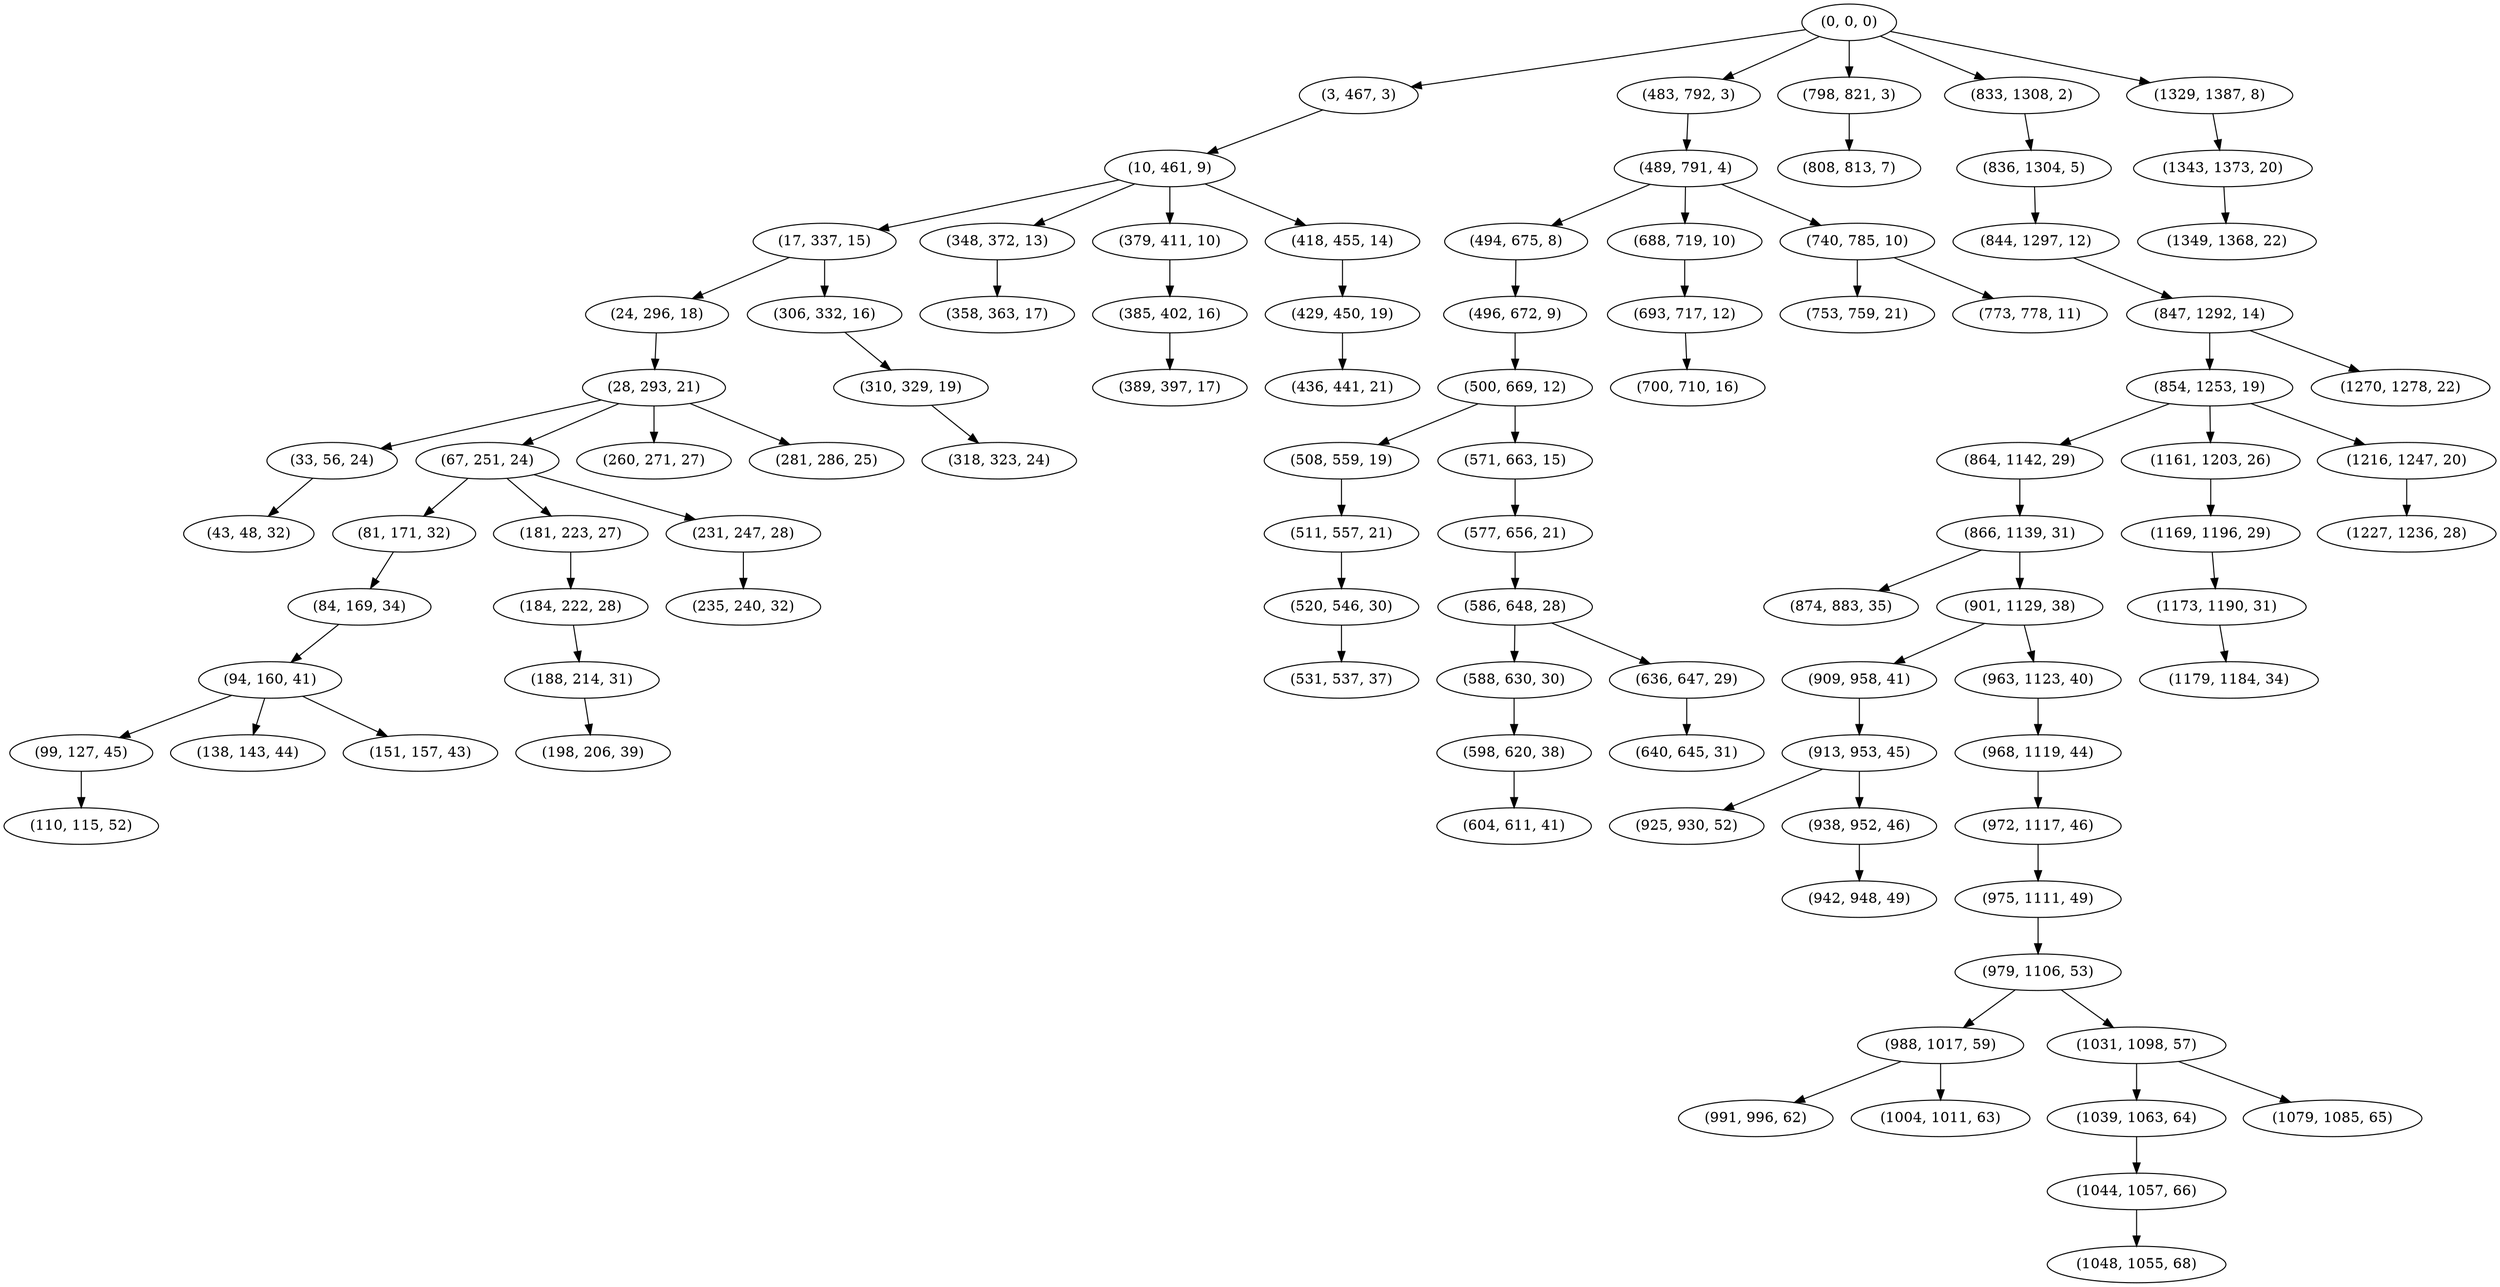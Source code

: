 digraph tree {
    "(0, 0, 0)";
    "(3, 467, 3)";
    "(10, 461, 9)";
    "(17, 337, 15)";
    "(24, 296, 18)";
    "(28, 293, 21)";
    "(33, 56, 24)";
    "(43, 48, 32)";
    "(67, 251, 24)";
    "(81, 171, 32)";
    "(84, 169, 34)";
    "(94, 160, 41)";
    "(99, 127, 45)";
    "(110, 115, 52)";
    "(138, 143, 44)";
    "(151, 157, 43)";
    "(181, 223, 27)";
    "(184, 222, 28)";
    "(188, 214, 31)";
    "(198, 206, 39)";
    "(231, 247, 28)";
    "(235, 240, 32)";
    "(260, 271, 27)";
    "(281, 286, 25)";
    "(306, 332, 16)";
    "(310, 329, 19)";
    "(318, 323, 24)";
    "(348, 372, 13)";
    "(358, 363, 17)";
    "(379, 411, 10)";
    "(385, 402, 16)";
    "(389, 397, 17)";
    "(418, 455, 14)";
    "(429, 450, 19)";
    "(436, 441, 21)";
    "(483, 792, 3)";
    "(489, 791, 4)";
    "(494, 675, 8)";
    "(496, 672, 9)";
    "(500, 669, 12)";
    "(508, 559, 19)";
    "(511, 557, 21)";
    "(520, 546, 30)";
    "(531, 537, 37)";
    "(571, 663, 15)";
    "(577, 656, 21)";
    "(586, 648, 28)";
    "(588, 630, 30)";
    "(598, 620, 38)";
    "(604, 611, 41)";
    "(636, 647, 29)";
    "(640, 645, 31)";
    "(688, 719, 10)";
    "(693, 717, 12)";
    "(700, 710, 16)";
    "(740, 785, 10)";
    "(753, 759, 21)";
    "(773, 778, 11)";
    "(798, 821, 3)";
    "(808, 813, 7)";
    "(833, 1308, 2)";
    "(836, 1304, 5)";
    "(844, 1297, 12)";
    "(847, 1292, 14)";
    "(854, 1253, 19)";
    "(864, 1142, 29)";
    "(866, 1139, 31)";
    "(874, 883, 35)";
    "(901, 1129, 38)";
    "(909, 958, 41)";
    "(913, 953, 45)";
    "(925, 930, 52)";
    "(938, 952, 46)";
    "(942, 948, 49)";
    "(963, 1123, 40)";
    "(968, 1119, 44)";
    "(972, 1117, 46)";
    "(975, 1111, 49)";
    "(979, 1106, 53)";
    "(988, 1017, 59)";
    "(991, 996, 62)";
    "(1004, 1011, 63)";
    "(1031, 1098, 57)";
    "(1039, 1063, 64)";
    "(1044, 1057, 66)";
    "(1048, 1055, 68)";
    "(1079, 1085, 65)";
    "(1161, 1203, 26)";
    "(1169, 1196, 29)";
    "(1173, 1190, 31)";
    "(1179, 1184, 34)";
    "(1216, 1247, 20)";
    "(1227, 1236, 28)";
    "(1270, 1278, 22)";
    "(1329, 1387, 8)";
    "(1343, 1373, 20)";
    "(1349, 1368, 22)";
    "(0, 0, 0)" -> "(3, 467, 3)";
    "(0, 0, 0)" -> "(483, 792, 3)";
    "(0, 0, 0)" -> "(798, 821, 3)";
    "(0, 0, 0)" -> "(833, 1308, 2)";
    "(0, 0, 0)" -> "(1329, 1387, 8)";
    "(3, 467, 3)" -> "(10, 461, 9)";
    "(10, 461, 9)" -> "(17, 337, 15)";
    "(10, 461, 9)" -> "(348, 372, 13)";
    "(10, 461, 9)" -> "(379, 411, 10)";
    "(10, 461, 9)" -> "(418, 455, 14)";
    "(17, 337, 15)" -> "(24, 296, 18)";
    "(17, 337, 15)" -> "(306, 332, 16)";
    "(24, 296, 18)" -> "(28, 293, 21)";
    "(28, 293, 21)" -> "(33, 56, 24)";
    "(28, 293, 21)" -> "(67, 251, 24)";
    "(28, 293, 21)" -> "(260, 271, 27)";
    "(28, 293, 21)" -> "(281, 286, 25)";
    "(33, 56, 24)" -> "(43, 48, 32)";
    "(67, 251, 24)" -> "(81, 171, 32)";
    "(67, 251, 24)" -> "(181, 223, 27)";
    "(67, 251, 24)" -> "(231, 247, 28)";
    "(81, 171, 32)" -> "(84, 169, 34)";
    "(84, 169, 34)" -> "(94, 160, 41)";
    "(94, 160, 41)" -> "(99, 127, 45)";
    "(94, 160, 41)" -> "(138, 143, 44)";
    "(94, 160, 41)" -> "(151, 157, 43)";
    "(99, 127, 45)" -> "(110, 115, 52)";
    "(181, 223, 27)" -> "(184, 222, 28)";
    "(184, 222, 28)" -> "(188, 214, 31)";
    "(188, 214, 31)" -> "(198, 206, 39)";
    "(231, 247, 28)" -> "(235, 240, 32)";
    "(306, 332, 16)" -> "(310, 329, 19)";
    "(310, 329, 19)" -> "(318, 323, 24)";
    "(348, 372, 13)" -> "(358, 363, 17)";
    "(379, 411, 10)" -> "(385, 402, 16)";
    "(385, 402, 16)" -> "(389, 397, 17)";
    "(418, 455, 14)" -> "(429, 450, 19)";
    "(429, 450, 19)" -> "(436, 441, 21)";
    "(483, 792, 3)" -> "(489, 791, 4)";
    "(489, 791, 4)" -> "(494, 675, 8)";
    "(489, 791, 4)" -> "(688, 719, 10)";
    "(489, 791, 4)" -> "(740, 785, 10)";
    "(494, 675, 8)" -> "(496, 672, 9)";
    "(496, 672, 9)" -> "(500, 669, 12)";
    "(500, 669, 12)" -> "(508, 559, 19)";
    "(500, 669, 12)" -> "(571, 663, 15)";
    "(508, 559, 19)" -> "(511, 557, 21)";
    "(511, 557, 21)" -> "(520, 546, 30)";
    "(520, 546, 30)" -> "(531, 537, 37)";
    "(571, 663, 15)" -> "(577, 656, 21)";
    "(577, 656, 21)" -> "(586, 648, 28)";
    "(586, 648, 28)" -> "(588, 630, 30)";
    "(586, 648, 28)" -> "(636, 647, 29)";
    "(588, 630, 30)" -> "(598, 620, 38)";
    "(598, 620, 38)" -> "(604, 611, 41)";
    "(636, 647, 29)" -> "(640, 645, 31)";
    "(688, 719, 10)" -> "(693, 717, 12)";
    "(693, 717, 12)" -> "(700, 710, 16)";
    "(740, 785, 10)" -> "(753, 759, 21)";
    "(740, 785, 10)" -> "(773, 778, 11)";
    "(798, 821, 3)" -> "(808, 813, 7)";
    "(833, 1308, 2)" -> "(836, 1304, 5)";
    "(836, 1304, 5)" -> "(844, 1297, 12)";
    "(844, 1297, 12)" -> "(847, 1292, 14)";
    "(847, 1292, 14)" -> "(854, 1253, 19)";
    "(847, 1292, 14)" -> "(1270, 1278, 22)";
    "(854, 1253, 19)" -> "(864, 1142, 29)";
    "(854, 1253, 19)" -> "(1161, 1203, 26)";
    "(854, 1253, 19)" -> "(1216, 1247, 20)";
    "(864, 1142, 29)" -> "(866, 1139, 31)";
    "(866, 1139, 31)" -> "(874, 883, 35)";
    "(866, 1139, 31)" -> "(901, 1129, 38)";
    "(901, 1129, 38)" -> "(909, 958, 41)";
    "(901, 1129, 38)" -> "(963, 1123, 40)";
    "(909, 958, 41)" -> "(913, 953, 45)";
    "(913, 953, 45)" -> "(925, 930, 52)";
    "(913, 953, 45)" -> "(938, 952, 46)";
    "(938, 952, 46)" -> "(942, 948, 49)";
    "(963, 1123, 40)" -> "(968, 1119, 44)";
    "(968, 1119, 44)" -> "(972, 1117, 46)";
    "(972, 1117, 46)" -> "(975, 1111, 49)";
    "(975, 1111, 49)" -> "(979, 1106, 53)";
    "(979, 1106, 53)" -> "(988, 1017, 59)";
    "(979, 1106, 53)" -> "(1031, 1098, 57)";
    "(988, 1017, 59)" -> "(991, 996, 62)";
    "(988, 1017, 59)" -> "(1004, 1011, 63)";
    "(1031, 1098, 57)" -> "(1039, 1063, 64)";
    "(1031, 1098, 57)" -> "(1079, 1085, 65)";
    "(1039, 1063, 64)" -> "(1044, 1057, 66)";
    "(1044, 1057, 66)" -> "(1048, 1055, 68)";
    "(1161, 1203, 26)" -> "(1169, 1196, 29)";
    "(1169, 1196, 29)" -> "(1173, 1190, 31)";
    "(1173, 1190, 31)" -> "(1179, 1184, 34)";
    "(1216, 1247, 20)" -> "(1227, 1236, 28)";
    "(1329, 1387, 8)" -> "(1343, 1373, 20)";
    "(1343, 1373, 20)" -> "(1349, 1368, 22)";
}
